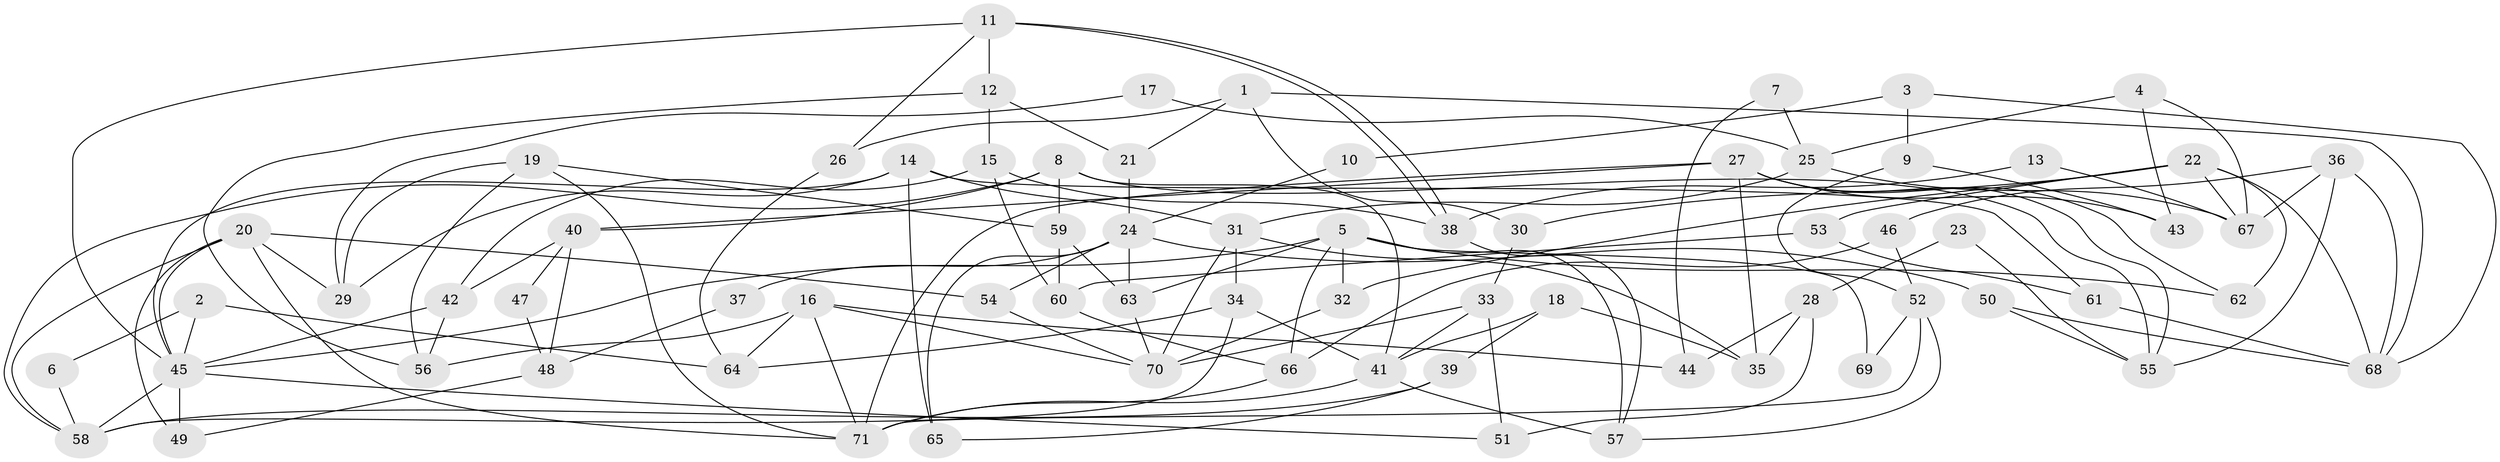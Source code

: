 // Generated by graph-tools (version 1.1) at 2025/36/03/09/25 02:36:04]
// undirected, 71 vertices, 142 edges
graph export_dot {
graph [start="1"]
  node [color=gray90,style=filled];
  1;
  2;
  3;
  4;
  5;
  6;
  7;
  8;
  9;
  10;
  11;
  12;
  13;
  14;
  15;
  16;
  17;
  18;
  19;
  20;
  21;
  22;
  23;
  24;
  25;
  26;
  27;
  28;
  29;
  30;
  31;
  32;
  33;
  34;
  35;
  36;
  37;
  38;
  39;
  40;
  41;
  42;
  43;
  44;
  45;
  46;
  47;
  48;
  49;
  50;
  51;
  52;
  53;
  54;
  55;
  56;
  57;
  58;
  59;
  60;
  61;
  62;
  63;
  64;
  65;
  66;
  67;
  68;
  69;
  70;
  71;
  1 -- 26;
  1 -- 68;
  1 -- 21;
  1 -- 30;
  2 -- 64;
  2 -- 45;
  2 -- 6;
  3 -- 9;
  3 -- 68;
  3 -- 10;
  4 -- 67;
  4 -- 25;
  4 -- 43;
  5 -- 45;
  5 -- 62;
  5 -- 32;
  5 -- 57;
  5 -- 63;
  5 -- 66;
  5 -- 69;
  6 -- 58;
  7 -- 25;
  7 -- 44;
  8 -- 41;
  8 -- 59;
  8 -- 40;
  8 -- 55;
  8 -- 58;
  9 -- 52;
  9 -- 43;
  10 -- 24;
  11 -- 38;
  11 -- 38;
  11 -- 45;
  11 -- 12;
  11 -- 26;
  12 -- 21;
  12 -- 15;
  12 -- 56;
  13 -- 38;
  13 -- 67;
  14 -- 29;
  14 -- 65;
  14 -- 31;
  14 -- 45;
  14 -- 61;
  15 -- 60;
  15 -- 38;
  15 -- 42;
  16 -- 70;
  16 -- 56;
  16 -- 44;
  16 -- 64;
  16 -- 71;
  17 -- 25;
  17 -- 29;
  18 -- 41;
  18 -- 35;
  18 -- 39;
  19 -- 56;
  19 -- 71;
  19 -- 29;
  19 -- 59;
  20 -- 58;
  20 -- 45;
  20 -- 29;
  20 -- 49;
  20 -- 54;
  20 -- 71;
  21 -- 24;
  22 -- 68;
  22 -- 32;
  22 -- 30;
  22 -- 53;
  22 -- 62;
  22 -- 67;
  23 -- 55;
  23 -- 28;
  24 -- 54;
  24 -- 63;
  24 -- 37;
  24 -- 50;
  24 -- 65;
  25 -- 31;
  25 -- 67;
  26 -- 64;
  27 -- 55;
  27 -- 71;
  27 -- 35;
  27 -- 40;
  27 -- 43;
  27 -- 62;
  28 -- 51;
  28 -- 35;
  28 -- 44;
  30 -- 33;
  31 -- 34;
  31 -- 35;
  31 -- 70;
  32 -- 70;
  33 -- 41;
  33 -- 51;
  33 -- 70;
  34 -- 58;
  34 -- 41;
  34 -- 64;
  36 -- 68;
  36 -- 46;
  36 -- 55;
  36 -- 67;
  37 -- 48;
  38 -- 57;
  39 -- 58;
  39 -- 65;
  40 -- 42;
  40 -- 47;
  40 -- 48;
  41 -- 71;
  41 -- 57;
  42 -- 45;
  42 -- 56;
  45 -- 49;
  45 -- 51;
  45 -- 58;
  46 -- 52;
  46 -- 66;
  47 -- 48;
  48 -- 49;
  50 -- 55;
  50 -- 68;
  52 -- 71;
  52 -- 57;
  52 -- 69;
  53 -- 60;
  53 -- 61;
  54 -- 70;
  59 -- 63;
  59 -- 60;
  60 -- 66;
  61 -- 68;
  63 -- 70;
  66 -- 71;
}
